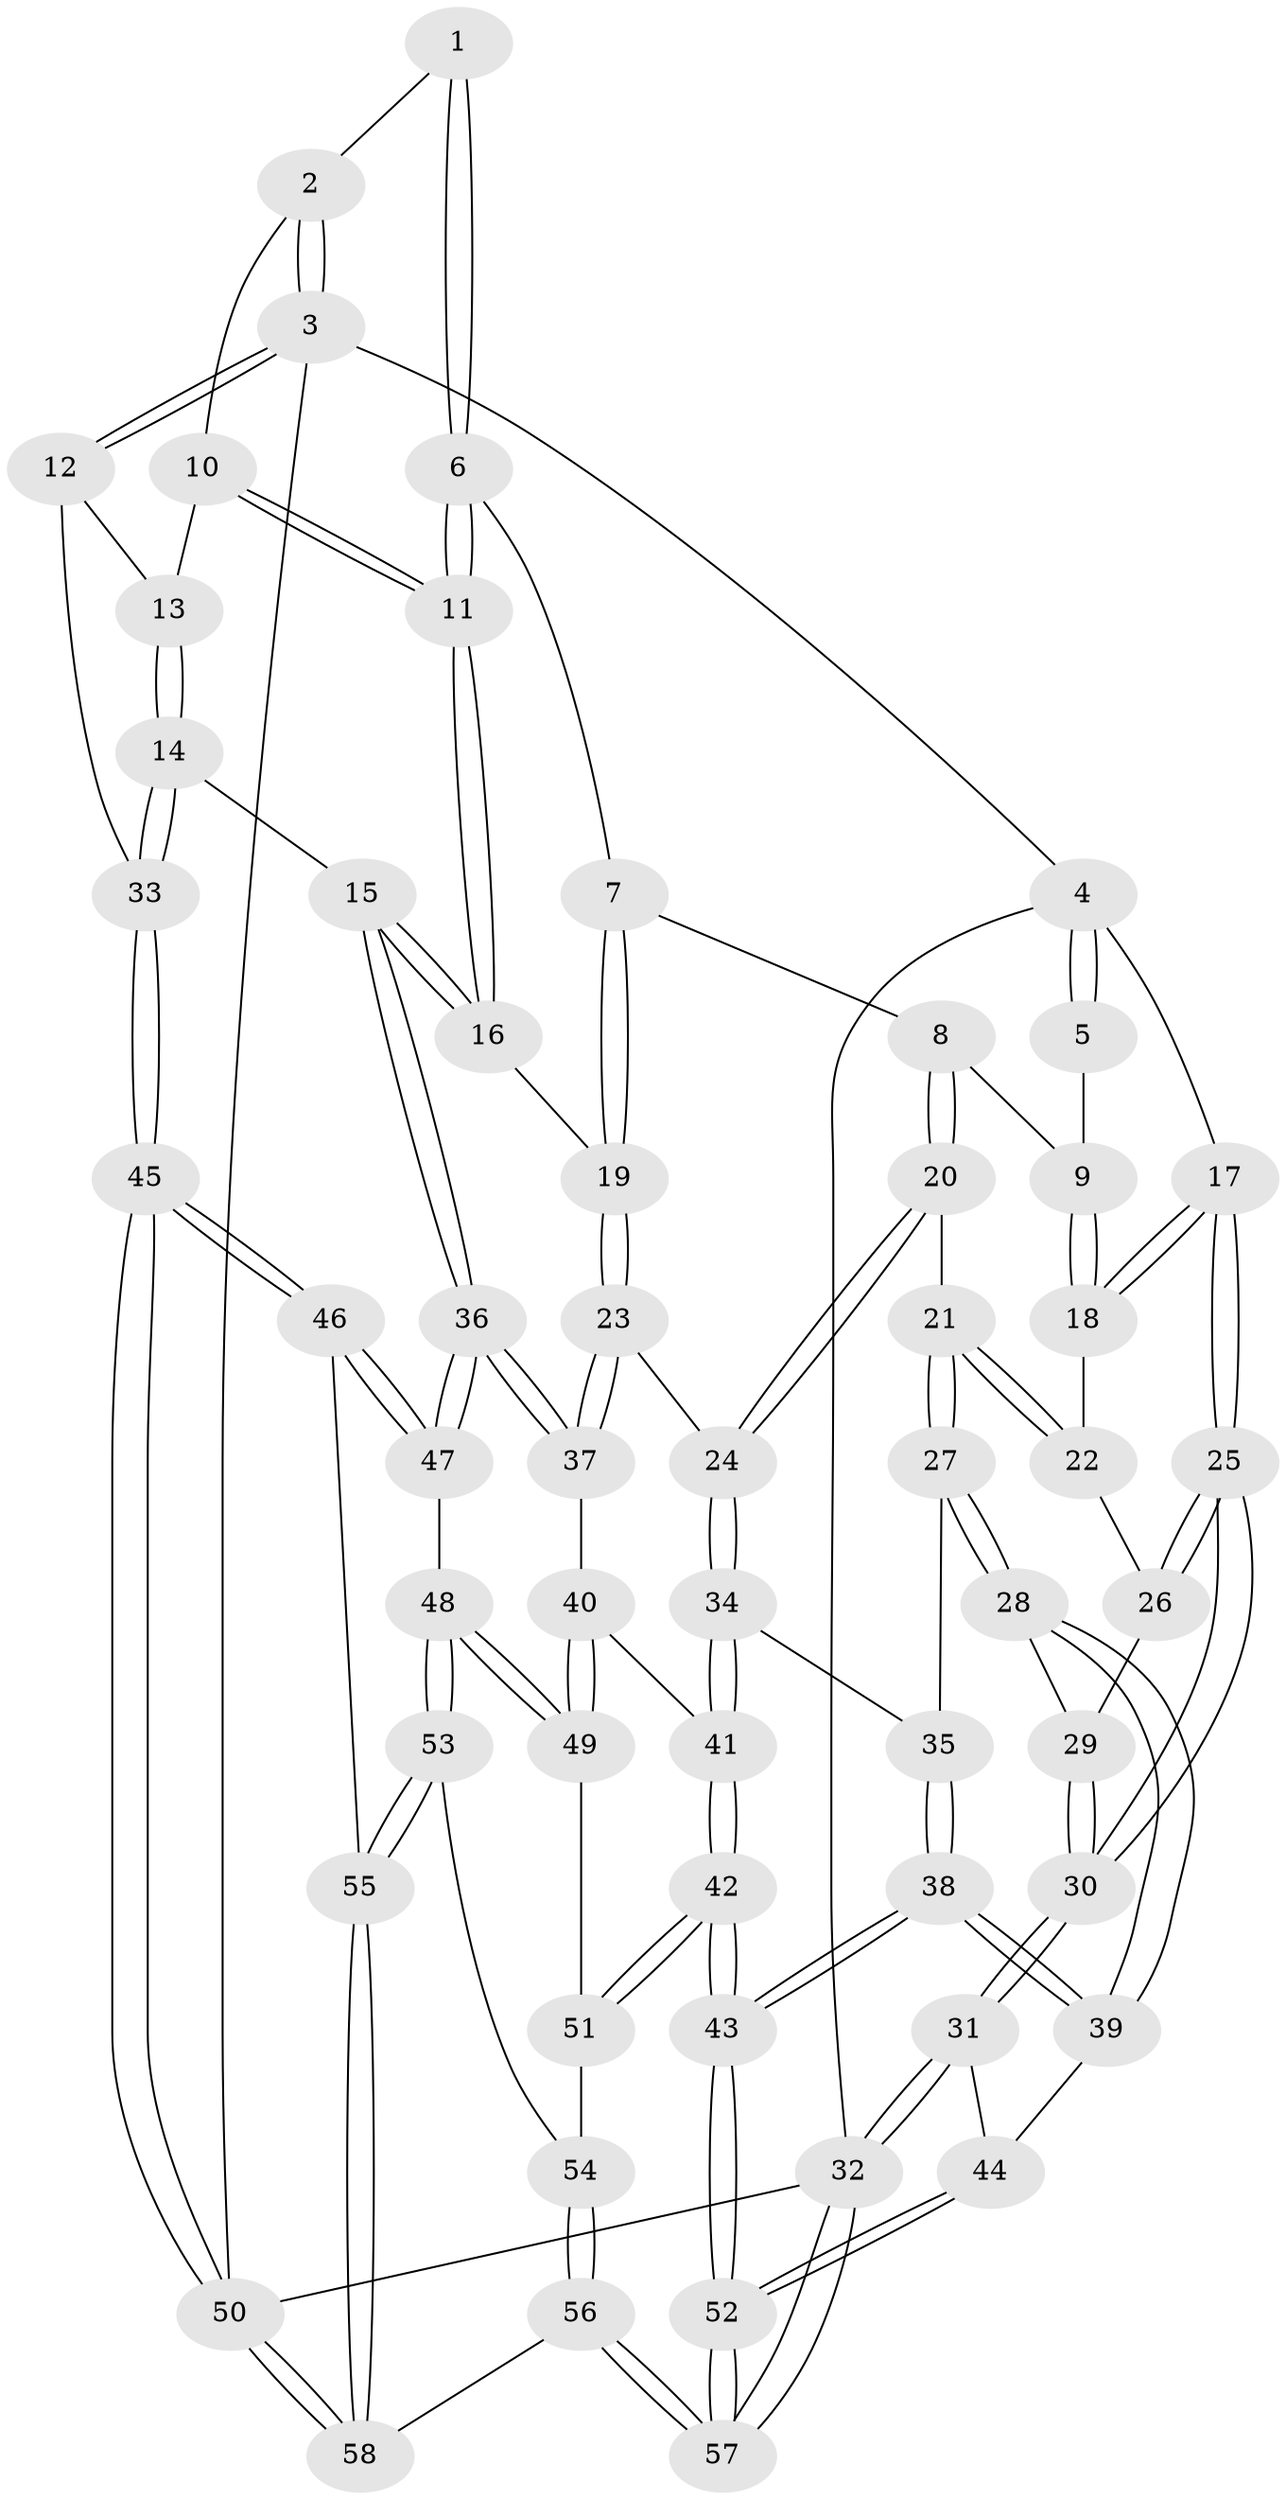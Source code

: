 // Generated by graph-tools (version 1.1) at 2025/17/03/09/25 04:17:23]
// undirected, 58 vertices, 142 edges
graph export_dot {
graph [start="1"]
  node [color=gray90,style=filled];
  1 [pos="+0.3738160900447613+0"];
  2 [pos="+0.7804541804132334+0"];
  3 [pos="+1+0"];
  4 [pos="+0+0"];
  5 [pos="+0.32119561578372857+0"];
  6 [pos="+0.4298503751883138+0.10237593457923112"];
  7 [pos="+0.37004440199111194+0.33421447684913197"];
  8 [pos="+0.3572563449039637+0.34081234468134797"];
  9 [pos="+0.21391537519110418+0.3100204960378636"];
  10 [pos="+0.740373221825135+0.16612365447739022"];
  11 [pos="+0.6385177194969165+0.3136480867508469"];
  12 [pos="+1+0"];
  13 [pos="+0.8547954655188961+0.22495894382480658"];
  14 [pos="+0.9783009765735783+0.4432988207648225"];
  15 [pos="+0.9575054273973782+0.45000982870465056"];
  16 [pos="+0.6384709375363402+0.35439961374646783"];
  17 [pos="+0+0"];
  18 [pos="+0.17107240634806098+0.3342335663099338"];
  19 [pos="+0.6007115486109016+0.400682250964367"];
  20 [pos="+0.3476947680255599+0.4351725068367637"];
  21 [pos="+0.2312516996805837+0.4881049890609233"];
  22 [pos="+0.1680836045063198+0.351719201780416"];
  23 [pos="+0.5994109572917403+0.405555666107604"];
  24 [pos="+0.4064607839158896+0.5137221569531356"];
  25 [pos="+0+0.3896837485206497"];
  26 [pos="+0.0879483944246313+0.42793033368419464"];
  27 [pos="+0.229772070096255+0.5034508608599808"];
  28 [pos="+0.14126952697968478+0.5714466778500779"];
  29 [pos="+0.0817271437828232+0.5013634526779639"];
  30 [pos="+0+0.5821828275661898"];
  31 [pos="+0+0.7084154646282732"];
  32 [pos="+0+1"];
  33 [pos="+1+0.435721728863874"];
  34 [pos="+0.3907850263621622+0.5609646013736498"];
  35 [pos="+0.25030040482450155+0.5227258339877522"];
  36 [pos="+0.799776397213108+0.6534277145521225"];
  37 [pos="+0.6208617076577104+0.5669567036705808"];
  38 [pos="+0.2944535320040113+0.7309608391809622"];
  39 [pos="+0.13072944496423522+0.6200377724508461"];
  40 [pos="+0.6081081112460813+0.5822630020502152"];
  41 [pos="+0.4072388966467921+0.6665426965255489"];
  42 [pos="+0.3573671184517728+0.7760083236365393"];
  43 [pos="+0.34451144103444653+0.7859806525691813"];
  44 [pos="+0+0.6972393594076104"];
  45 [pos="+1+1"];
  46 [pos="+1+0.9413279507298905"];
  47 [pos="+0.8067503745900207+0.7209997586266756"];
  48 [pos="+0.7126719084816172+0.7907624435320109"];
  49 [pos="+0.5986531320603881+0.7569034324501998"];
  50 [pos="+1+1"];
  51 [pos="+0.5398308206642277+0.7868448512529381"];
  52 [pos="+0.2933580092905584+0.9096376653137879"];
  53 [pos="+0.6978219744684724+0.8807189834089124"];
  54 [pos="+0.5781038453100226+0.8662977454275078"];
  55 [pos="+0.7065134574966282+0.925089459066448"];
  56 [pos="+0.5080567085658256+1"];
  57 [pos="+0.27195838327447364+1"];
  58 [pos="+0.5833524882280338+1"];
  1 -- 2;
  1 -- 6;
  1 -- 6;
  2 -- 3;
  2 -- 3;
  2 -- 10;
  3 -- 4;
  3 -- 12;
  3 -- 12;
  3 -- 50;
  4 -- 5;
  4 -- 5;
  4 -- 17;
  4 -- 32;
  5 -- 9;
  6 -- 7;
  6 -- 11;
  6 -- 11;
  7 -- 8;
  7 -- 19;
  7 -- 19;
  8 -- 9;
  8 -- 20;
  8 -- 20;
  9 -- 18;
  9 -- 18;
  10 -- 11;
  10 -- 11;
  10 -- 13;
  11 -- 16;
  11 -- 16;
  12 -- 13;
  12 -- 33;
  13 -- 14;
  13 -- 14;
  14 -- 15;
  14 -- 33;
  14 -- 33;
  15 -- 16;
  15 -- 16;
  15 -- 36;
  15 -- 36;
  16 -- 19;
  17 -- 18;
  17 -- 18;
  17 -- 25;
  17 -- 25;
  18 -- 22;
  19 -- 23;
  19 -- 23;
  20 -- 21;
  20 -- 24;
  20 -- 24;
  21 -- 22;
  21 -- 22;
  21 -- 27;
  21 -- 27;
  22 -- 26;
  23 -- 24;
  23 -- 37;
  23 -- 37;
  24 -- 34;
  24 -- 34;
  25 -- 26;
  25 -- 26;
  25 -- 30;
  25 -- 30;
  26 -- 29;
  27 -- 28;
  27 -- 28;
  27 -- 35;
  28 -- 29;
  28 -- 39;
  28 -- 39;
  29 -- 30;
  29 -- 30;
  30 -- 31;
  30 -- 31;
  31 -- 32;
  31 -- 32;
  31 -- 44;
  32 -- 57;
  32 -- 57;
  32 -- 50;
  33 -- 45;
  33 -- 45;
  34 -- 35;
  34 -- 41;
  34 -- 41;
  35 -- 38;
  35 -- 38;
  36 -- 37;
  36 -- 37;
  36 -- 47;
  36 -- 47;
  37 -- 40;
  38 -- 39;
  38 -- 39;
  38 -- 43;
  38 -- 43;
  39 -- 44;
  40 -- 41;
  40 -- 49;
  40 -- 49;
  41 -- 42;
  41 -- 42;
  42 -- 43;
  42 -- 43;
  42 -- 51;
  42 -- 51;
  43 -- 52;
  43 -- 52;
  44 -- 52;
  44 -- 52;
  45 -- 46;
  45 -- 46;
  45 -- 50;
  45 -- 50;
  46 -- 47;
  46 -- 47;
  46 -- 55;
  47 -- 48;
  48 -- 49;
  48 -- 49;
  48 -- 53;
  48 -- 53;
  49 -- 51;
  50 -- 58;
  50 -- 58;
  51 -- 54;
  52 -- 57;
  52 -- 57;
  53 -- 54;
  53 -- 55;
  53 -- 55;
  54 -- 56;
  54 -- 56;
  55 -- 58;
  55 -- 58;
  56 -- 57;
  56 -- 57;
  56 -- 58;
}
